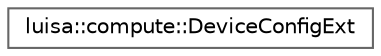 digraph "类继承关系图"
{
 // LATEX_PDF_SIZE
  bgcolor="transparent";
  edge [fontname=Helvetica,fontsize=10,labelfontname=Helvetica,labelfontsize=10];
  node [fontname=Helvetica,fontsize=10,shape=box,height=0.2,width=0.4];
  rankdir="LR";
  Node0 [id="Node000000",label="luisa::compute::DeviceConfigExt",height=0.2,width=0.4,color="grey40", fillcolor="white", style="filled",URL="$classluisa_1_1compute_1_1_device_config_ext.html",tooltip=" "];
}
